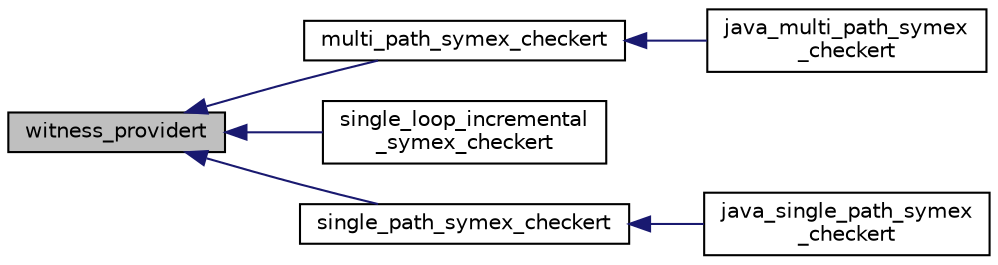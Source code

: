 digraph "witness_providert"
{
 // LATEX_PDF_SIZE
  bgcolor="transparent";
  edge [fontname="Helvetica",fontsize="10",labelfontname="Helvetica",labelfontsize="10"];
  node [fontname="Helvetica",fontsize="10",shape=record];
  rankdir="LR";
  Node1 [label="witness_providert",height=0.2,width=0.4,color="black", fillcolor="grey75", style="filled", fontcolor="black",tooltip="An implementation of incremental_goto_checkert may implement this interface to provide GraphML witnes..."];
  Node1 -> Node2 [dir="back",color="midnightblue",fontsize="10",style="solid",fontname="Helvetica"];
  Node2 [label="multi_path_symex_checkert",height=0.2,width=0.4,color="black",URL="$classmulti__path__symex__checkert.html",tooltip="Performs a multi-path symbolic execution using goto-symex and calls a SAT/SMT solver to check the sta..."];
  Node2 -> Node3 [dir="back",color="midnightblue",fontsize="10",style="solid",fontname="Helvetica"];
  Node3 [label="java_multi_path_symex\l_checkert",height=0.2,width=0.4,color="black",URL="$classjava__multi__path__symex__checkert.html",tooltip=" "];
  Node1 -> Node4 [dir="back",color="midnightblue",fontsize="10",style="solid",fontname="Helvetica"];
  Node4 [label="single_loop_incremental\l_symex_checkert",height=0.2,width=0.4,color="black",URL="$classsingle__loop__incremental__symex__checkert.html",tooltip="Performs a multi-path symbolic execution using goto-symex that incrementally unwinds a given loop and..."];
  Node1 -> Node5 [dir="back",color="midnightblue",fontsize="10",style="solid",fontname="Helvetica"];
  Node5 [label="single_path_symex_checkert",height=0.2,width=0.4,color="black",URL="$classsingle__path__symex__checkert.html",tooltip="Uses goto-symex to symbolically execute each path in the goto model and calls a solver to find proper..."];
  Node5 -> Node6 [dir="back",color="midnightblue",fontsize="10",style="solid",fontname="Helvetica"];
  Node6 [label="java_single_path_symex\l_checkert",height=0.2,width=0.4,color="black",URL="$classjava__single__path__symex__checkert.html",tooltip=" "];
}
